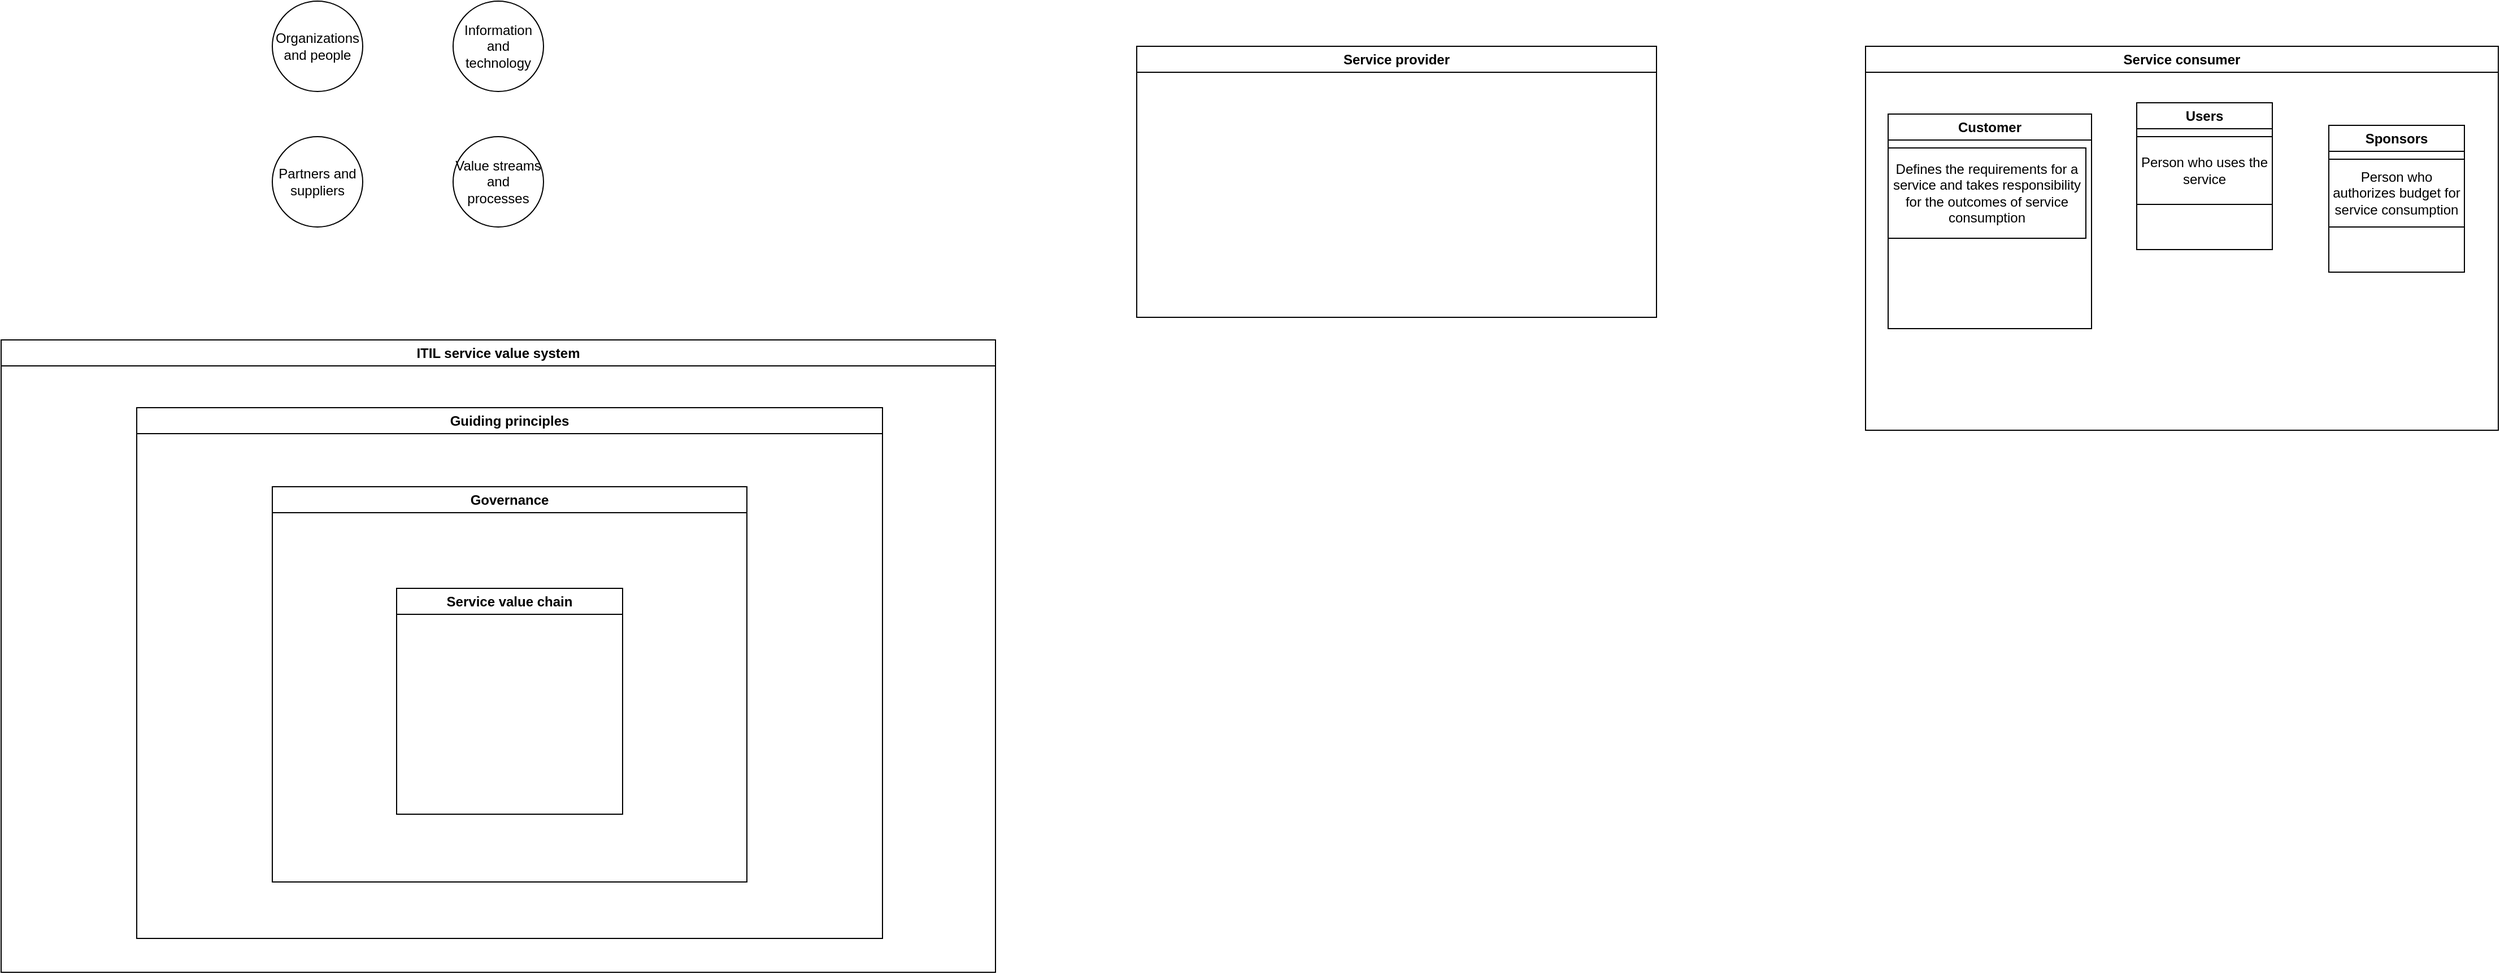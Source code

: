 <mxfile version="24.3.1" type="github">
  <diagram name="ITIL" id="brkTWN-CFOW2rvk6yE-G">
    <mxGraphModel dx="2538" dy="926" grid="1" gridSize="10" guides="1" tooltips="1" connect="1" arrows="1" fold="1" page="1" pageScale="1" pageWidth="850" pageHeight="1100" math="0" shadow="0">
      <root>
        <mxCell id="0" />
        <mxCell id="1" parent="0" />
        <mxCell id="YWBs9a-tN9Q9Ji88H_SF-3" value="ITIL service value system" style="swimlane;whiteSpace=wrap;html=1;" vertex="1" parent="1">
          <mxGeometry x="-190" y="300" width="880" height="560" as="geometry" />
        </mxCell>
        <mxCell id="YWBs9a-tN9Q9Ji88H_SF-7" value="Guiding principles" style="swimlane;whiteSpace=wrap;html=1;" vertex="1" parent="YWBs9a-tN9Q9Ji88H_SF-3">
          <mxGeometry x="120" y="60" width="660" height="470" as="geometry" />
        </mxCell>
        <mxCell id="YWBs9a-tN9Q9Ji88H_SF-6" value="Governance" style="swimlane;whiteSpace=wrap;html=1;" vertex="1" parent="YWBs9a-tN9Q9Ji88H_SF-7">
          <mxGeometry x="120" y="70" width="420" height="350" as="geometry" />
        </mxCell>
        <mxCell id="YWBs9a-tN9Q9Ji88H_SF-5" value="Service value chain" style="swimlane;whiteSpace=wrap;html=1;" vertex="1" parent="YWBs9a-tN9Q9Ji88H_SF-6">
          <mxGeometry x="110" y="90" width="200" height="200" as="geometry" />
        </mxCell>
        <mxCell id="YWBs9a-tN9Q9Ji88H_SF-8" value="Organizations and people" style="ellipse;whiteSpace=wrap;html=1;aspect=fixed;" vertex="1" parent="1">
          <mxGeometry x="50" width="80" height="80" as="geometry" />
        </mxCell>
        <mxCell id="YWBs9a-tN9Q9Ji88H_SF-9" value="Information and technology" style="ellipse;whiteSpace=wrap;html=1;aspect=fixed;" vertex="1" parent="1">
          <mxGeometry x="210" width="80" height="80" as="geometry" />
        </mxCell>
        <mxCell id="YWBs9a-tN9Q9Ji88H_SF-10" value="Partners and suppliers" style="ellipse;whiteSpace=wrap;html=1;aspect=fixed;" vertex="1" parent="1">
          <mxGeometry x="50" y="120" width="80" height="80" as="geometry" />
        </mxCell>
        <mxCell id="YWBs9a-tN9Q9Ji88H_SF-11" value="Value streams and processes" style="ellipse;whiteSpace=wrap;html=1;aspect=fixed;" vertex="1" parent="1">
          <mxGeometry x="210" y="120" width="80" height="80" as="geometry" />
        </mxCell>
        <mxCell id="YWBs9a-tN9Q9Ji88H_SF-12" value="Service provider" style="swimlane;whiteSpace=wrap;html=1;" vertex="1" parent="1">
          <mxGeometry x="815" y="40" width="460" height="240" as="geometry" />
        </mxCell>
        <mxCell id="YWBs9a-tN9Q9Ji88H_SF-14" value="Service consumer" style="swimlane;whiteSpace=wrap;html=1;" vertex="1" parent="1">
          <mxGeometry x="1460" y="40" width="560" height="340" as="geometry" />
        </mxCell>
        <mxCell id="YWBs9a-tN9Q9Ji88H_SF-15" value="Customer" style="swimlane;whiteSpace=wrap;html=1;" vertex="1" parent="YWBs9a-tN9Q9Ji88H_SF-14">
          <mxGeometry x="20" y="60" width="180" height="190" as="geometry" />
        </mxCell>
        <mxCell id="YWBs9a-tN9Q9Ji88H_SF-18" value="Defines the requirements for a service and takes responsibility for the outcomes of service consumption" style="rounded=0;whiteSpace=wrap;html=1;" vertex="1" parent="YWBs9a-tN9Q9Ji88H_SF-15">
          <mxGeometry y="30" width="175" height="80" as="geometry" />
        </mxCell>
        <mxCell id="YWBs9a-tN9Q9Ji88H_SF-16" value="Users" style="swimlane;whiteSpace=wrap;html=1;" vertex="1" parent="YWBs9a-tN9Q9Ji88H_SF-14">
          <mxGeometry x="240" y="50" width="120" height="130" as="geometry" />
        </mxCell>
        <mxCell id="YWBs9a-tN9Q9Ji88H_SF-19" value="Person who uses the service" style="rounded=0;whiteSpace=wrap;html=1;" vertex="1" parent="YWBs9a-tN9Q9Ji88H_SF-16">
          <mxGeometry y="30" width="120" height="60" as="geometry" />
        </mxCell>
        <mxCell id="YWBs9a-tN9Q9Ji88H_SF-17" value="Sponsors" style="swimlane;whiteSpace=wrap;html=1;" vertex="1" parent="YWBs9a-tN9Q9Ji88H_SF-14">
          <mxGeometry x="410" y="70" width="120" height="130" as="geometry" />
        </mxCell>
        <mxCell id="YWBs9a-tN9Q9Ji88H_SF-20" value="Person who authorizes budget for service consumption" style="rounded=0;whiteSpace=wrap;html=1;" vertex="1" parent="YWBs9a-tN9Q9Ji88H_SF-17">
          <mxGeometry y="30" width="120" height="60" as="geometry" />
        </mxCell>
      </root>
    </mxGraphModel>
  </diagram>
</mxfile>

